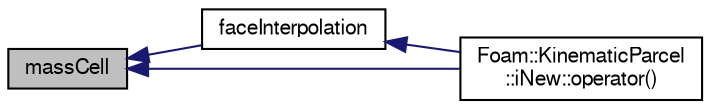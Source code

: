 digraph "massCell"
{
  bgcolor="transparent";
  edge [fontname="FreeSans",fontsize="10",labelfontname="FreeSans",labelfontsize="10"];
  node [fontname="FreeSans",fontsize="10",shape=record];
  rankdir="LR";
  Node158 [label="massCell",height=0.2,width=0.4,color="black", fillcolor="grey75", style="filled", fontcolor="black"];
  Node158 -> Node159 [dir="back",color="midnightblue",fontsize="10",style="solid",fontname="FreeSans"];
  Node159 [label="faceInterpolation",height=0.2,width=0.4,color="black",URL="$a23878.html#ad00dcf73a62f0c850b361f01bcd366db",tooltip="Return the index of the face used in the interpolation routine. "];
  Node159 -> Node160 [dir="back",color="midnightblue",fontsize="10",style="solid",fontname="FreeSans"];
  Node160 [label="Foam::KinematicParcel\l::iNew::operator()",height=0.2,width=0.4,color="black",URL="$a23890.html#a60a07f9a45781da59d116ea2babe6b53"];
  Node158 -> Node160 [dir="back",color="midnightblue",fontsize="10",style="solid",fontname="FreeSans"];
}
